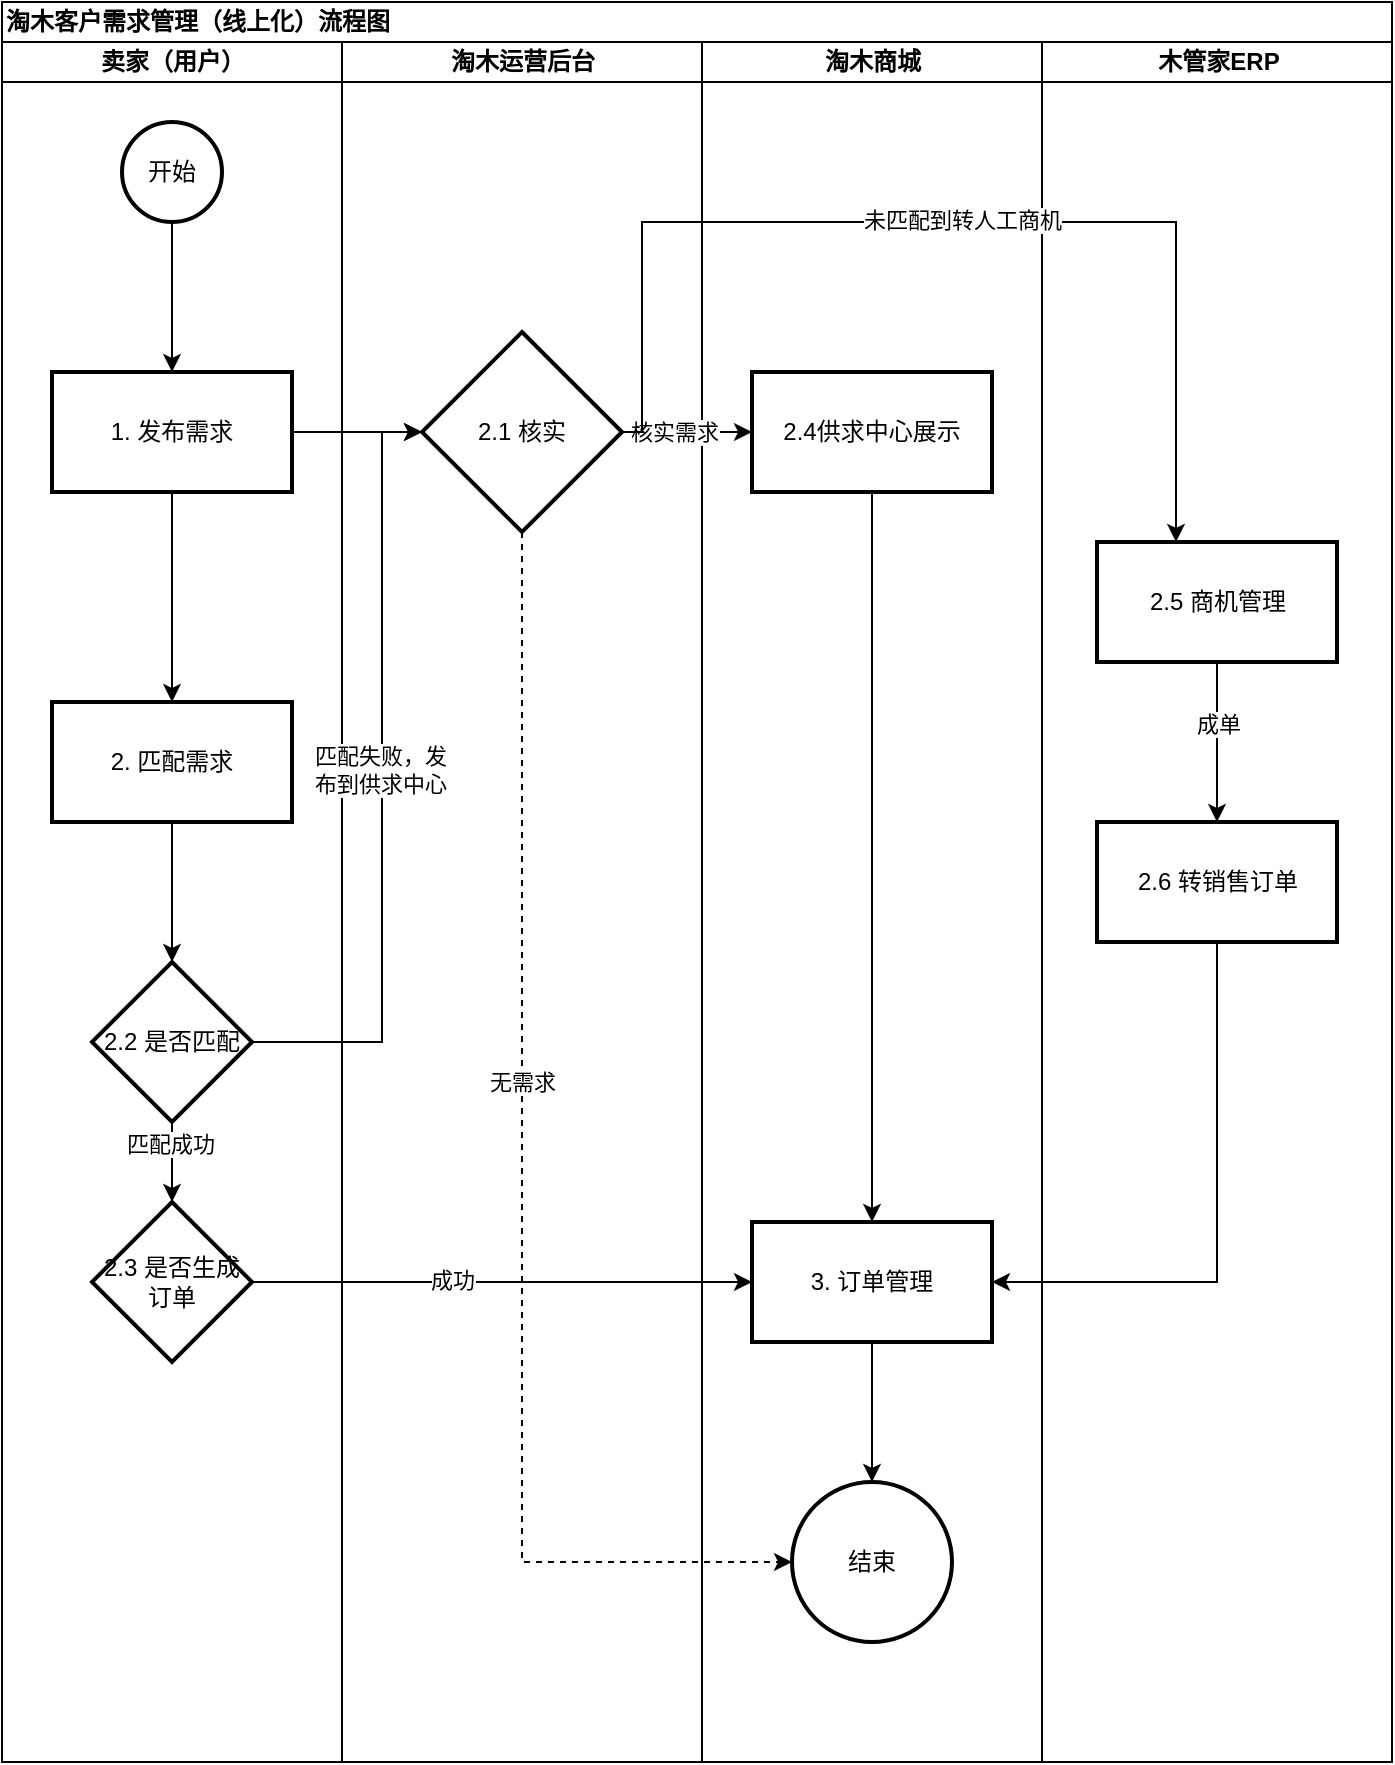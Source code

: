 <mxfile version="26.0.16">
  <diagram name="第 1 页" id="9CP5qgqQks80VtOI7Ksx">
    <mxGraphModel dx="1285" dy="857" grid="1" gridSize="10" guides="1" tooltips="1" connect="1" arrows="1" fold="1" page="1" pageScale="1" pageWidth="827" pageHeight="1169" math="0" shadow="0">
      <root>
        <mxCell id="0" />
        <mxCell id="1" parent="0" />
        <mxCell id="cR2a-chws8owELgCWvcc-1" value="淘木客户需求管理（线上化）流程图" style="swimlane;childLayout=stackLayout;resizeParent=1;resizeParentMax=0;startSize=20;html=1;align=left;" vertex="1" parent="1">
          <mxGeometry width="695.0" height="880" as="geometry" />
        </mxCell>
        <mxCell id="cR2a-chws8owELgCWvcc-2" value="卖家（用户）" style="swimlane;startSize=20;html=1;" vertex="1" parent="cR2a-chws8owELgCWvcc-1">
          <mxGeometry y="20" width="170" height="860" as="geometry" />
        </mxCell>
        <mxCell id="cR2a-chws8owELgCWvcc-8" value="" style="edgeStyle=orthogonalEdgeStyle;rounded=0;orthogonalLoop=1;jettySize=auto;html=1;" edge="1" parent="cR2a-chws8owELgCWvcc-2" source="cR2a-chws8owELgCWvcc-6" target="cR2a-chws8owELgCWvcc-7">
          <mxGeometry relative="1" as="geometry" />
        </mxCell>
        <mxCell id="cR2a-chws8owELgCWvcc-6" value="开始" style="strokeWidth=2;html=1;shape=mxgraph.flowchart.start_2;whiteSpace=wrap;" vertex="1" parent="cR2a-chws8owELgCWvcc-2">
          <mxGeometry x="60" y="40" width="50" height="50" as="geometry" />
        </mxCell>
        <mxCell id="cR2a-chws8owELgCWvcc-40" value="" style="edgeStyle=orthogonalEdgeStyle;rounded=0;orthogonalLoop=1;jettySize=auto;html=1;" edge="1" parent="cR2a-chws8owELgCWvcc-2" source="cR2a-chws8owELgCWvcc-7" target="cR2a-chws8owELgCWvcc-25">
          <mxGeometry relative="1" as="geometry" />
        </mxCell>
        <mxCell id="cR2a-chws8owELgCWvcc-7" value="1. 发布需求" style="whiteSpace=wrap;html=1;strokeWidth=2;" vertex="1" parent="cR2a-chws8owELgCWvcc-2">
          <mxGeometry x="25" y="165" width="120" height="60" as="geometry" />
        </mxCell>
        <mxCell id="cR2a-chws8owELgCWvcc-28" value="" style="edgeStyle=orthogonalEdgeStyle;rounded=0;orthogonalLoop=1;jettySize=auto;html=1;" edge="1" parent="cR2a-chws8owELgCWvcc-2" source="cR2a-chws8owELgCWvcc-25" target="cR2a-chws8owELgCWvcc-27">
          <mxGeometry relative="1" as="geometry" />
        </mxCell>
        <mxCell id="cR2a-chws8owELgCWvcc-25" value="2. 匹配需求" style="whiteSpace=wrap;html=1;strokeWidth=2;" vertex="1" parent="cR2a-chws8owELgCWvcc-2">
          <mxGeometry x="25.0" y="330" width="120" height="60" as="geometry" />
        </mxCell>
        <mxCell id="cR2a-chws8owELgCWvcc-35" value="" style="edgeStyle=orthogonalEdgeStyle;rounded=0;orthogonalLoop=1;jettySize=auto;html=1;" edge="1" parent="cR2a-chws8owELgCWvcc-2" source="cR2a-chws8owELgCWvcc-27" target="cR2a-chws8owELgCWvcc-34">
          <mxGeometry relative="1" as="geometry" />
        </mxCell>
        <mxCell id="cR2a-chws8owELgCWvcc-38" value="匹配成功" style="edgeLabel;html=1;align=center;verticalAlign=middle;resizable=0;points=[];" vertex="1" connectable="0" parent="cR2a-chws8owELgCWvcc-35">
          <mxGeometry x="-0.483" y="-1" relative="1" as="geometry">
            <mxPoint as="offset" />
          </mxGeometry>
        </mxCell>
        <mxCell id="cR2a-chws8owELgCWvcc-27" value="2.2 是否匹配" style="rhombus;whiteSpace=wrap;html=1;strokeWidth=2;" vertex="1" parent="cR2a-chws8owELgCWvcc-2">
          <mxGeometry x="45.0" y="460" width="80" height="80" as="geometry" />
        </mxCell>
        <mxCell id="cR2a-chws8owELgCWvcc-34" value="2.3 是否生成订单" style="rhombus;whiteSpace=wrap;html=1;strokeWidth=2;" vertex="1" parent="cR2a-chws8owELgCWvcc-2">
          <mxGeometry x="45.0" y="580" width="80" height="80" as="geometry" />
        </mxCell>
        <mxCell id="cR2a-chws8owELgCWvcc-3" value="淘木运营后台" style="swimlane;startSize=20;html=1;" vertex="1" parent="cR2a-chws8owELgCWvcc-1">
          <mxGeometry x="170" y="20" width="180" height="860" as="geometry" />
        </mxCell>
        <mxCell id="cR2a-chws8owELgCWvcc-14" value="2.1 核实" style="strokeWidth=2;html=1;shape=mxgraph.flowchart.decision;whiteSpace=wrap;" vertex="1" parent="cR2a-chws8owELgCWvcc-3">
          <mxGeometry x="40.0" y="145" width="100" height="100" as="geometry" />
        </mxCell>
        <mxCell id="cR2a-chws8owELgCWvcc-13" value="淘木商城" style="swimlane;startSize=20;html=1;" vertex="1" parent="cR2a-chws8owELgCWvcc-1">
          <mxGeometry x="350" y="20" width="170" height="860" as="geometry" />
        </mxCell>
        <mxCell id="cR2a-chws8owELgCWvcc-44" value="" style="edgeStyle=orthogonalEdgeStyle;rounded=0;orthogonalLoop=1;jettySize=auto;html=1;entryX=0.5;entryY=0;entryDx=0;entryDy=0;" edge="1" parent="cR2a-chws8owELgCWvcc-13" source="cR2a-chws8owELgCWvcc-18" target="cR2a-chws8owELgCWvcc-36">
          <mxGeometry relative="1" as="geometry">
            <mxPoint x="85.0" y="300" as="targetPoint" />
          </mxGeometry>
        </mxCell>
        <mxCell id="cR2a-chws8owELgCWvcc-18" value="2.4供求中心展示" style="whiteSpace=wrap;html=1;strokeWidth=2;" vertex="1" parent="cR2a-chws8owELgCWvcc-13">
          <mxGeometry x="25.0" y="165" width="120" height="60" as="geometry" />
        </mxCell>
        <mxCell id="cR2a-chws8owELgCWvcc-50" value="" style="edgeStyle=orthogonalEdgeStyle;rounded=0;orthogonalLoop=1;jettySize=auto;html=1;" edge="1" parent="cR2a-chws8owELgCWvcc-13" source="cR2a-chws8owELgCWvcc-36" target="cR2a-chws8owELgCWvcc-49">
          <mxGeometry relative="1" as="geometry" />
        </mxCell>
        <mxCell id="cR2a-chws8owELgCWvcc-36" value="3. 订单管理" style="whiteSpace=wrap;html=1;strokeWidth=2;" vertex="1" parent="cR2a-chws8owELgCWvcc-13">
          <mxGeometry x="25.0" y="590" width="120" height="60" as="geometry" />
        </mxCell>
        <mxCell id="cR2a-chws8owELgCWvcc-49" value="结束" style="ellipse;whiteSpace=wrap;html=1;strokeWidth=2;" vertex="1" parent="cR2a-chws8owELgCWvcc-13">
          <mxGeometry x="45.0" y="720" width="80" height="80" as="geometry" />
        </mxCell>
        <mxCell id="cR2a-chws8owELgCWvcc-4" value="木管家ERP" style="swimlane;startSize=20;html=1;" vertex="1" parent="cR2a-chws8owELgCWvcc-1">
          <mxGeometry x="520" y="20" width="175.0" height="860" as="geometry" />
        </mxCell>
        <mxCell id="cR2a-chws8owELgCWvcc-46" value="" style="edgeStyle=orthogonalEdgeStyle;rounded=0;orthogonalLoop=1;jettySize=auto;html=1;" edge="1" parent="cR2a-chws8owELgCWvcc-4" source="cR2a-chws8owELgCWvcc-41" target="cR2a-chws8owELgCWvcc-45">
          <mxGeometry relative="1" as="geometry" />
        </mxCell>
        <mxCell id="cR2a-chws8owELgCWvcc-53" value="成单" style="edgeLabel;html=1;align=center;verticalAlign=middle;resizable=0;points=[];" vertex="1" connectable="0" parent="cR2a-chws8owELgCWvcc-46">
          <mxGeometry x="-0.233" relative="1" as="geometry">
            <mxPoint as="offset" />
          </mxGeometry>
        </mxCell>
        <mxCell id="cR2a-chws8owELgCWvcc-41" value="2.5 商机管理" style="whiteSpace=wrap;html=1;strokeWidth=2;" vertex="1" parent="cR2a-chws8owELgCWvcc-4">
          <mxGeometry x="27.5" y="250" width="120" height="60" as="geometry" />
        </mxCell>
        <mxCell id="cR2a-chws8owELgCWvcc-45" value="2.6 转销售订单" style="whiteSpace=wrap;html=1;strokeWidth=2;" vertex="1" parent="cR2a-chws8owELgCWvcc-4">
          <mxGeometry x="27.5" y="390" width="120" height="60" as="geometry" />
        </mxCell>
        <mxCell id="cR2a-chws8owELgCWvcc-10" value="" style="edgeStyle=orthogonalEdgeStyle;rounded=0;orthogonalLoop=1;jettySize=auto;html=1;" edge="1" parent="cR2a-chws8owELgCWvcc-1" source="cR2a-chws8owELgCWvcc-7" target="cR2a-chws8owELgCWvcc-14">
          <mxGeometry relative="1" as="geometry">
            <mxPoint x="180" y="215" as="targetPoint" />
          </mxGeometry>
        </mxCell>
        <mxCell id="cR2a-chws8owELgCWvcc-21" value="" style="edgeStyle=orthogonalEdgeStyle;rounded=0;orthogonalLoop=1;jettySize=auto;html=1;" edge="1" parent="cR2a-chws8owELgCWvcc-1" source="cR2a-chws8owELgCWvcc-14" target="cR2a-chws8owELgCWvcc-18">
          <mxGeometry relative="1" as="geometry" />
        </mxCell>
        <mxCell id="cR2a-chws8owELgCWvcc-22" value="核实需求" style="edgeLabel;html=1;align=center;verticalAlign=middle;resizable=0;points=[];" vertex="1" connectable="0" parent="cR2a-chws8owELgCWvcc-21">
          <mxGeometry x="-0.222" relative="1" as="geometry">
            <mxPoint as="offset" />
          </mxGeometry>
        </mxCell>
        <mxCell id="cR2a-chws8owELgCWvcc-31" style="edgeStyle=orthogonalEdgeStyle;rounded=0;orthogonalLoop=1;jettySize=auto;html=1;entryX=0;entryY=0.5;entryDx=0;entryDy=0;entryPerimeter=0;" edge="1" parent="cR2a-chws8owELgCWvcc-1" source="cR2a-chws8owELgCWvcc-27" target="cR2a-chws8owELgCWvcc-14">
          <mxGeometry relative="1" as="geometry">
            <mxPoint x="355.0" y="520" as="targetPoint" />
            <Array as="points">
              <mxPoint x="190" y="520" />
              <mxPoint x="190" y="215" />
            </Array>
          </mxGeometry>
        </mxCell>
        <mxCell id="cR2a-chws8owELgCWvcc-39" value="匹配失败，发&lt;br&gt;布到供求中心" style="edgeLabel;html=1;align=center;verticalAlign=middle;resizable=0;points=[];" vertex="1" connectable="0" parent="cR2a-chws8owELgCWvcc-31">
          <mxGeometry x="0.033" y="1" relative="1" as="geometry">
            <mxPoint as="offset" />
          </mxGeometry>
        </mxCell>
        <mxCell id="cR2a-chws8owELgCWvcc-37" style="edgeStyle=orthogonalEdgeStyle;rounded=0;orthogonalLoop=1;jettySize=auto;html=1;" edge="1" parent="cR2a-chws8owELgCWvcc-1" source="cR2a-chws8owELgCWvcc-34" target="cR2a-chws8owELgCWvcc-36">
          <mxGeometry relative="1" as="geometry" />
        </mxCell>
        <mxCell id="cR2a-chws8owELgCWvcc-54" value="成功" style="edgeLabel;html=1;align=center;verticalAlign=middle;resizable=0;points=[];" vertex="1" connectable="0" parent="cR2a-chws8owELgCWvcc-37">
          <mxGeometry x="-0.206" y="1" relative="1" as="geometry">
            <mxPoint as="offset" />
          </mxGeometry>
        </mxCell>
        <mxCell id="cR2a-chws8owELgCWvcc-42" style="edgeStyle=orthogonalEdgeStyle;rounded=0;orthogonalLoop=1;jettySize=auto;html=1;exitX=1;exitY=0.5;exitDx=0;exitDy=0;exitPerimeter=0;" edge="1" parent="cR2a-chws8owELgCWvcc-1" source="cR2a-chws8owELgCWvcc-14" target="cR2a-chws8owELgCWvcc-41">
          <mxGeometry relative="1" as="geometry">
            <Array as="points">
              <mxPoint x="320" y="215" />
              <mxPoint x="320" y="110" />
              <mxPoint x="587" y="110" />
            </Array>
          </mxGeometry>
        </mxCell>
        <mxCell id="cR2a-chws8owELgCWvcc-52" value="未匹配到转人工商机" style="edgeLabel;html=1;align=center;verticalAlign=middle;resizable=0;points=[];" vertex="1" connectable="0" parent="cR2a-chws8owELgCWvcc-42">
          <mxGeometry x="0.014" y="1" relative="1" as="geometry">
            <mxPoint as="offset" />
          </mxGeometry>
        </mxCell>
        <mxCell id="cR2a-chws8owELgCWvcc-48" value="" style="edgeStyle=orthogonalEdgeStyle;rounded=0;orthogonalLoop=1;jettySize=auto;html=1;entryX=1;entryY=0.5;entryDx=0;entryDy=0;exitX=0.5;exitY=1;exitDx=0;exitDy=0;" edge="1" parent="cR2a-chws8owELgCWvcc-1" source="cR2a-chws8owELgCWvcc-45" target="cR2a-chws8owELgCWvcc-36">
          <mxGeometry relative="1" as="geometry">
            <mxPoint x="587.5" y="550" as="targetPoint" />
          </mxGeometry>
        </mxCell>
        <mxCell id="cR2a-chws8owELgCWvcc-58" value="" style="edgeStyle=orthogonalEdgeStyle;rounded=0;orthogonalLoop=1;jettySize=auto;html=1;entryX=0;entryY=0.5;entryDx=0;entryDy=0;dashed=1;" edge="1" parent="cR2a-chws8owELgCWvcc-1" source="cR2a-chws8owELgCWvcc-14" target="cR2a-chws8owELgCWvcc-49">
          <mxGeometry relative="1" as="geometry">
            <mxPoint x="260.0" y="365" as="targetPoint" />
            <Array as="points">
              <mxPoint x="260" y="780" />
            </Array>
          </mxGeometry>
        </mxCell>
        <mxCell id="cR2a-chws8owELgCWvcc-59" value="无需求" style="edgeLabel;html=1;align=center;verticalAlign=middle;resizable=0;points=[];" vertex="1" connectable="0" parent="cR2a-chws8owELgCWvcc-58">
          <mxGeometry x="-0.154" relative="1" as="geometry">
            <mxPoint as="offset" />
          </mxGeometry>
        </mxCell>
      </root>
    </mxGraphModel>
  </diagram>
</mxfile>
